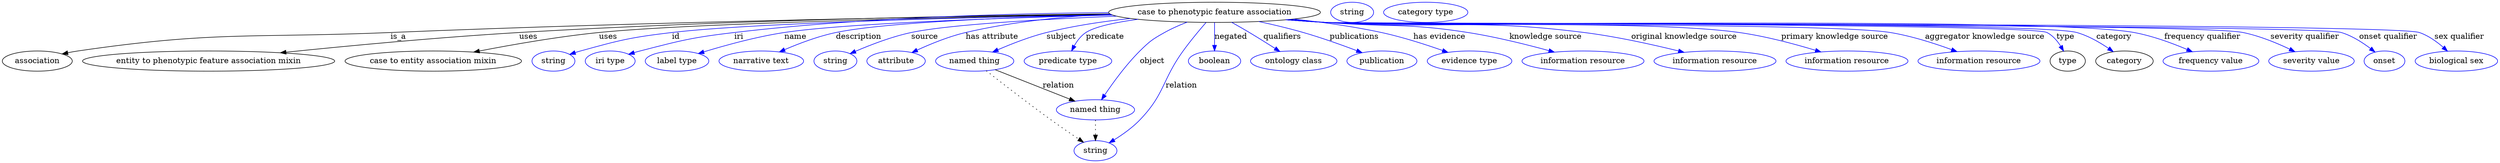 digraph {
	graph [bb="0,0,3612.8,283"];
	node [label="\N"];
	"case to phenotypic feature association"	[height=0.5,
		label="case to phenotypic feature association",
		pos="1748,265",
		width=4.026];
	association	[height=0.5,
		pos="50.046,178",
		width=1.3902];
	"case to phenotypic feature association" -> association	[label=is_a,
		lp="559.05,221.5",
		pos="e,85.962,190.62 1604.8,261.95 1379.7,258.24 929.46,248.89 548.05,229 352.65,218.81 301.62,230.6 109.05,196 104.68,195.22 100.17,\
194.24 95.686,193.15"];
	"entity to phenotypic feature association mixin"	[height=0.5,
		pos="291.05,178",
		width=4.8024];
	"case to phenotypic feature association" -> "entity to phenotypic feature association mixin"	[label=uses,
		lp="743.05,221.5",
		pos="e,391.32,192.67 1604.3,262.61 1407.1,259.9 1041.8,251.97 731.05,229 618.46,220.68 490.27,205.45 401.41,193.98"];
	"case to entity association mixin"	[height=0.5,
		pos="604.05,178",
		width=3.3941];
	"case to phenotypic feature association" -> "case to entity association mixin"	[label=uses,
		lp="858.05,221.5",
		pos="e,662.28,193.85 1605.9,261.34 1389.8,256.82 988.68,246.38 846.05,229 786.81,221.78 720.49,207.64 672.28,196.24"];
	id	[color=blue,
		height=0.5,
		label=string,
		pos="775.05,178",
		width=0.84854];
	"case to phenotypic feature association" -> id	[color=blue,
		label=id,
		lp="958.55,221.5",
		pos="e,798.48,189.73 1606.3,261.01 1412.5,256.36 1075,246.1 953.05,229 890.59,220.24 874.94,215.74 815.05,196 812.66,195.21 810.22,194.35 \
807.78,193.43",
		style=solid];
	iri	[color=blue,
		height=0.5,
		label="iri type",
		pos="860.05,178",
		width=1.011];
	"case to phenotypic feature association" -> iri	[color=blue,
		label=iri,
		lp="1051.5,221.5",
		pos="e,887.59,189.8 1602.9,264.51 1460.2,263.2 1236.6,256.28 1045,229 982.18,220.05 966.82,214.37 906.05,196 903.12,195.12 900.12,194.15 \
897.11,193.13",
		style=solid];
	name	[color=blue,
		height=0.5,
		label="label type",
		pos="960.05,178",
		width=1.2638];
	"case to phenotypic feature association" -> name	[color=blue,
		label=name,
		lp="1135.5,221.5",
		pos="e,991.04,191.22 1608.1,260.21 1452.2,255.27 1210.2,245.3 1120,229 1078.4,221.47 1032.4,206.36 1000.5,194.71",
		style=solid];
	description	[color=blue,
		height=0.5,
		label="narrative text",
		pos="1081,178",
		width=1.6068];
	"case to phenotypic feature association" -> description	[color=blue,
		label=description,
		lp="1228.5,221.5",
		pos="e,1108.5,193.91 1607.7,260.48 1470.9,256.07 1272.9,246.82 1198,229 1170,222.33 1140.2,209.49 1117.7,198.49",
		style=solid];
	source	[color=blue,
		height=0.5,
		label=string,
		pos="1187,178",
		width=0.84854];
	"case to phenotypic feature association" -> source	[color=blue,
		label=source,
		lp="1325,221.5",
		pos="e,1208.9,190.61 1614.5,257.97 1506.5,252.25 1363.4,242.5 1307,229 1275.6,221.46 1241.8,206.7 1218.1,195.17",
		style=solid];
	"has attribute"	[color=blue,
		height=0.5,
		label=attribute,
		pos="1276,178",
		width=1.1193];
	"case to phenotypic feature association" -> "has attribute"	[color=blue,
		label="has attribute",
		lp="1421.5,221.5",
		pos="e,1300.1,192.5 1606.9,260.8 1539.7,256.62 1458.8,247.69 1388,229 1360.4,221.7 1331,208.32 1309.2,197.24",
		style=solid];
	subject	[color=blue,
		height=0.5,
		label="named thing",
		pos="1390,178",
		width=1.5346];
	"case to phenotypic feature association" -> subject	[color=blue,
		label=subject,
		lp="1518.5,221.5",
		pos="e,1417,194.03 1630,254.52 1588.1,249.29 1540.9,241.27 1499,229 1473.7,221.59 1446.8,209.28 1426,198.73",
		style=solid];
	predicate	[color=blue,
		height=0.5,
		label="predicate type",
		pos="1524,178",
		width=1.679];
	"case to phenotypic feature association" -> predicate	[color=blue,
		label=predicate,
		lp="1581,221.5",
		pos="e,1530.6,196.03 1643.7,252.46 1606.9,246.83 1571.1,239.08 1556,229 1547.3,223.12 1540.4,213.94 1535.3,205.04",
		style=solid];
	object	[color=blue,
		height=0.5,
		label="named thing",
		pos="1568,91",
		width=1.5346];
	"case to phenotypic feature association" -> object	[color=blue,
		label=object,
		lp="1648,178",
		pos="e,1575.5,108.86 1703.4,247.81 1691.4,242.6 1678.9,236.27 1668,229 1626.4,201 1595.8,149.51 1580.1,118.25",
		style=solid];
	relation	[color=blue,
		height=0.5,
		label=string,
		pos="1568,18",
		width=0.84854];
	"case to phenotypic feature association" -> relation	[color=blue,
		label=relation,
		lp="1695,134.5",
		pos="e,1587,32.121 1735.6,246.97 1725.9,233.39 1712.1,213.77 1701,196 1667.9,142.83 1672,121.32 1632,73 1621.4,60.07 1607.3,47.827 1595.1,\
38.277",
		style=solid];
	negated	[color=blue,
		height=0.5,
		label=boolean,
		pos="1748,178",
		width=1.0652];
	"case to phenotypic feature association" -> negated	[color=blue,
		label=negated,
		lp="1769.5,221.5",
		pos="e,1748,196.18 1748,246.8 1748,235.16 1748,219.55 1748,206.24",
		style=solid];
	qualifiers	[color=blue,
		height=0.5,
		label="ontology class",
		pos="1866,178",
		width=1.7151];
	"case to phenotypic feature association" -> qualifiers	[color=blue,
		label=qualifiers,
		lp="1840.5,221.5",
		pos="e,1844,194.9 1771.4,247.21 1789.8,233.91 1815.7,215.25 1835.8,200.8",
		style=solid];
	publications	[color=blue,
		height=0.5,
		label=publication,
		pos="1996,178",
		width=1.3902];
	"case to phenotypic feature association" -> publications	[color=blue,
		label=publications,
		lp="1942.5,221.5",
		pos="e,1965,192.29 1806.4,248.51 1826.7,242.8 1849.5,236 1870,229 1899.1,219.11 1931.1,206.35 1955.7,196.19",
		style=solid];
	"has evidence"	[color=blue,
		height=0.5,
		label="evidence type",
		pos="2124,178",
		width=1.661];
	"case to phenotypic feature association" -> "has evidence"	[color=blue,
		label="has evidence",
		lp="2064,221.5",
		pos="e,2090,192.84 1852.2,252.45 1892.5,246.9 1938.7,239.2 1980,229 2014.4,220.52 2052.2,207.25 2080.4,196.52",
		style=solid];
	"knowledge source"	[color=blue,
		height=0.5,
		label="information resource",
		pos="2287,178",
		width=2.3651];
	"case to phenotypic feature association" -> "knowledge source"	[color=blue,
		label="knowledge source",
		lp="2219.5,221.5",
		pos="e,2242.6,193.46 1850.9,252.26 1867.6,250.44 1884.8,248.62 1901,247 1990.7,238.02 2014.3,244.88 2103,229 2147.3,221.08 2196.3,207.51 \
2232.7,196.49",
		style=solid];
	"original knowledge source"	[color=blue,
		height=0.5,
		label="information resource",
		pos="2475,178",
		width=2.3651];
	"case to phenotypic feature association" -> "original knowledge source"	[color=blue,
		label="original knowledge source",
		lp="2418.5,221.5",
		pos="e,2428.6,193.23 1848.4,251.95 1865.9,250.1 1884,248.36 1901,247 2066,233.85 2109.3,253 2273,229 2323.1,221.67 2378.8,207.41 2419,\
195.99",
		style=solid];
	"primary knowledge source"	[color=blue,
		height=0.5,
		label="information resource",
		pos="2663,178",
		width=2.3651];
	"case to phenotypic feature association" -> "primary knowledge source"	[color=blue,
		label="primary knowledge source",
		lp="2634,221.5",
		pos="e,2623.3,194 1847.1,251.82 1865,249.95 1883.6,248.23 1901,247 2032.8,237.7 2364.7,250.01 2495,229 2535.7,222.44 2580.4,208.82 2613.5,\
197.45",
		style=solid];
	"aggregator knowledge source"	[color=blue,
		height=0.5,
		label="information resource",
		pos="2851,178",
		width=2.3651];
	"case to phenotypic feature association" -> "aggregator knowledge source"	[color=blue,
		label="aggregator knowledge source",
		lp="2847,221.5",
		pos="e,2817.1,194.61 1846.7,251.74 1864.8,249.87 1883.4,248.17 1901,247 2080.7,235.05 2534,261.7 2711,229 2744.5,222.82 2780.7,209.72 \
2807.9,198.49",
		style=solid];
	type	[height=0.5,
		pos="2981,178",
		width=0.75];
	"case to phenotypic feature association" -> type	[color=blue,
		label=type,
		lp="2966,221.5",
		pos="e,2970.4,194.88 1846.3,251.72 1864.5,249.83 1883.3,248.14 1901,247 1958.2,243.34 2878.4,251.36 2931,229 2944.1,223.47 2955.5,212.8 \
2964.1,202.72",
		style=solid];
	category	[height=0.5,
		pos="3067,178",
		width=1.1374];
	"case to phenotypic feature association" -> category	[color=blue,
		label=category,
		lp="3040.5,221.5",
		pos="e,3048.1,194.04 1846.3,251.7 1864.5,249.82 1883.3,248.13 1901,247 1961,243.18 2924.2,245.26 2982,229 3002.9,223.13 3023.9,210.85 \
3039.8,199.92",
		style=solid];
	"frequency qualifier"	[color=blue,
		height=0.5,
		label="frequency value",
		pos="3194,178",
		width=1.8776];
	"case to phenotypic feature association" -> "frequency qualifier"	[color=blue,
		label="frequency qualifier",
		lp="3169.5,221.5",
		pos="e,3164.4,194.31 1846.3,251.69 1864.5,249.8 1883.3,248.12 1901,247 2030.5,238.83 2940.9,254.33 3068,229 3098.4,222.95 3130.8,209.92 \
3155.2,198.68",
		style=solid];
	"severity qualifier"	[color=blue,
		height=0.5,
		label="severity value",
		pos="3339,178",
		width=1.661];
	"case to phenotypic feature association" -> "severity qualifier"	[color=blue,
		label="severity qualifier",
		lp="3317,221.5",
		pos="e,3312.4,194.33 1845.9,251.7 1864.2,249.81 1883.2,248.11 1901,247 2047.9,237.87 3081.3,260.17 3225,229 3252.6,223.03 3281.6,210.17 \
3303.5,198.99",
		style=solid];
	"onset qualifier"	[color=blue,
		height=0.5,
		label=onset,
		pos="3446,178",
		width=0.81243];
	"case to phenotypic feature association" -> "onset qualifier"	[color=blue,
		label="onset qualifier",
		lp="3439,221.5",
		pos="e,3429.8,193.1 1845.9,251.68 1864.2,249.79 1883.2,248.1 1901,247 1982.3,242 3289,252.16 3367,229 3387.1,223.06 3406.9,210.45 3421.7,\
199.38",
		style=solid];
	"sex qualifier"	[color=blue,
		height=0.5,
		label="biological sex",
		pos="3553,178",
		width=1.661];
	"case to phenotypic feature association" -> "sex qualifier"	[color=blue,
		label="sex qualifier",
		lp="3544.5,221.5",
		pos="e,3536,195.5 1845.9,251.67 1864.2,249.78 1883.2,248.09 1901,247 1988.7,241.64 3398.5,256 3482,229 3499,223.53 3515.4,212.46 3528.2,\
202.12",
		style=solid];
	subject -> object	[label=relation,
		lp="1511,134.5",
		pos="e,1538.2,106.27 1419.8,162.77 1449.7,148.49 1496,126.42 1528.8,110.72"];
	subject -> relation	[pos="e,1551.1,33.036 1407.6,160.57 1429.9,139.89 1469.4,103.39 1504,73 1516.8,61.782 1531.3,49.538 1543.2,39.55",
		style=dotted];
	object -> relation	[pos="e,1568,36.029 1568,72.813 1568,64.789 1568,55.047 1568,46.069",
		style=dotted];
	association_type	[color=blue,
		height=0.5,
		label=string,
		pos="1941,265",
		width=0.84854];
	association_category	[color=blue,
		height=0.5,
		label="category type",
		pos="2048,265",
		width=1.6249];
}
